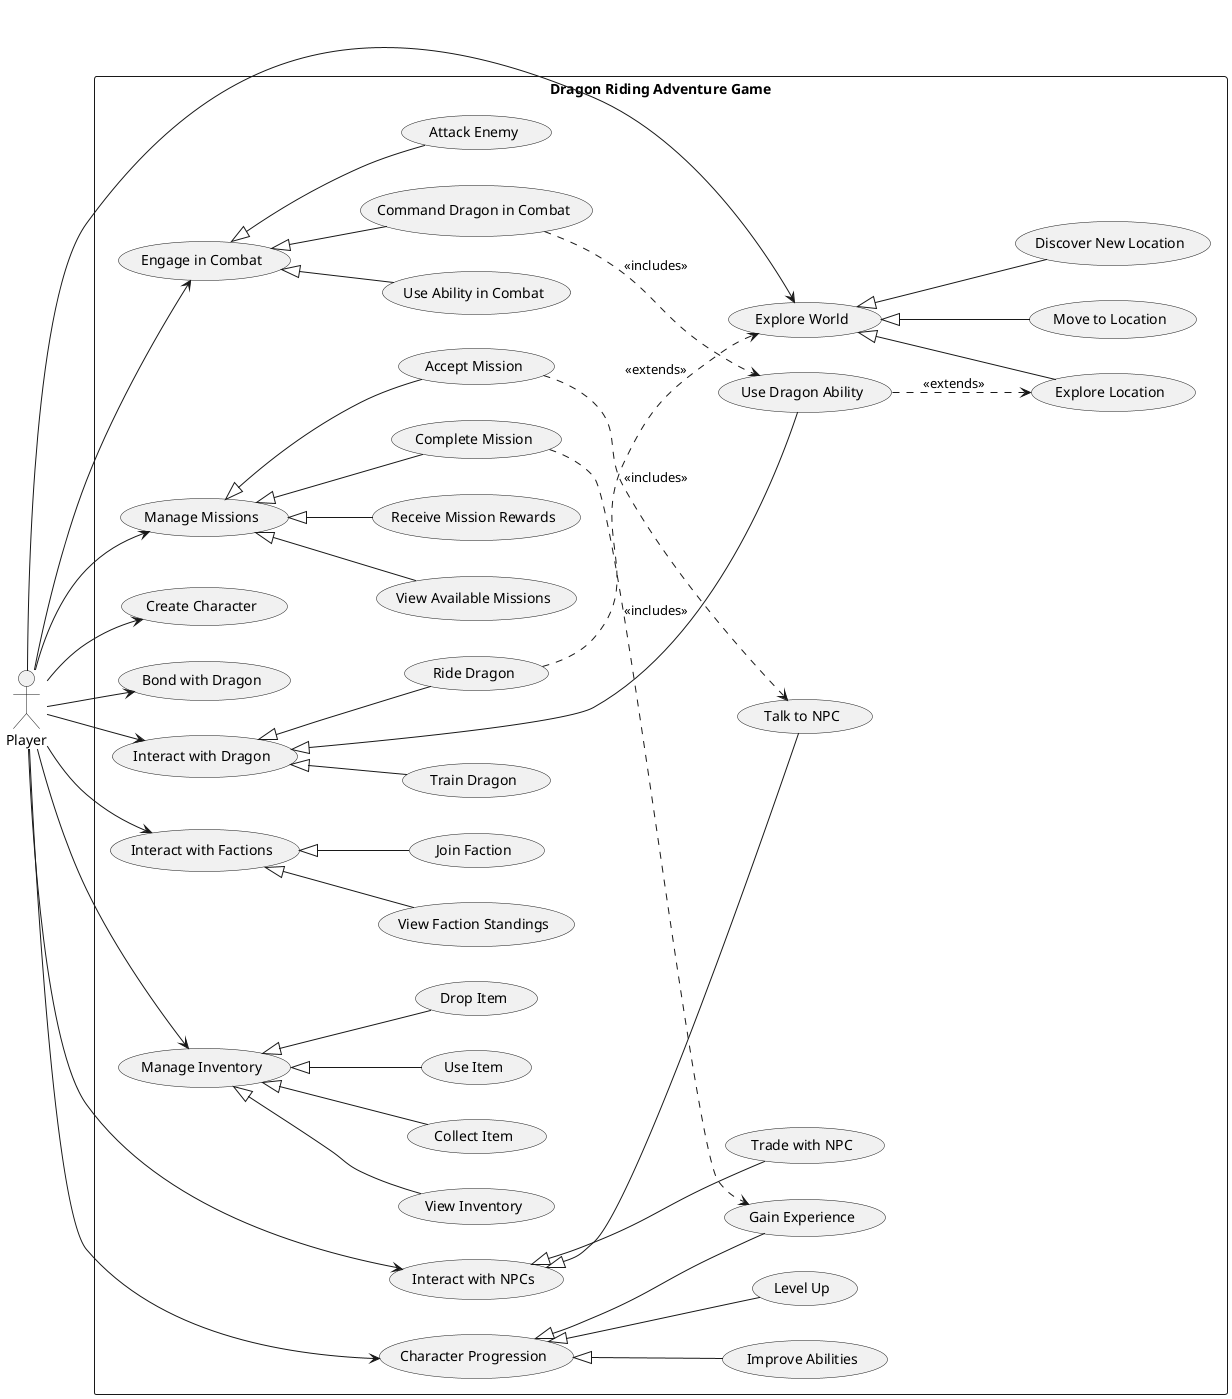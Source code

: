 @startuml
left to right direction
actor Player

rectangle "Dragon Riding Adventure Game" {
  usecase "Create Character" as UC1
  usecase "Bond with Dragon" as UC2
  usecase "Explore World" as UC3
  usecase "Move to Location" as UC3_1
  usecase "Explore Location" as UC3_2
  usecase "Discover New Location" as UC3_3
  usecase "Interact with Dragon" as UC4
  usecase "Ride Dragon" as UC4_1
  usecase "Train Dragon" as UC4_2
  usecase "Use Dragon Ability" as UC4_3
  usecase "Interact with Factions" as UC5
  usecase "Join Faction" as UC5_1
  usecase "View Faction Standings" as UC5_2
  usecase "Manage Inventory" as UC6
  usecase "Collect Item" as UC6_1
  usecase "Use Item" as UC6_2
  usecase "Drop Item" as UC6_3
  usecase "View Inventory" as UC6_4
  usecase "Engage in Combat" as UC7
  usecase "Attack Enemy" as UC7_1
  usecase "Use Ability in Combat" as UC7_2
  usecase "Command Dragon in Combat" as UC7_3
  usecase "Character Progression" as UC8
  usecase "Gain Experience" as UC8_1
  usecase "Level Up" as UC8_2
  usecase "Improve Abilities" as UC8_3
  usecase "Interact with NPCs" as UC9
  usecase "Talk to NPC" as UC9_1
  usecase "Trade with NPC" as UC9_2
  usecase "Manage Missions" as UC10
  usecase "View Available Missions" as UC10_1
  usecase "Accept Mission" as UC10_2
  usecase "Complete Mission" as UC10_3
  usecase "Receive Mission Rewards" as UC10_4
}

Player --> UC1
Player --> UC2
Player --> UC3
UC3 <|-- UC3_1
UC3 <|-- UC3_2
UC3 <|-- UC3_3
Player --> UC4
UC4 <|-- UC4_1
UC4 <|-- UC4_2
UC4 <|-- UC4_3
Player --> UC5
UC5 <|-- UC5_1
UC5 <|-- UC5_2
Player --> UC6
UC6 <|-- UC6_1
UC6 <|-- UC6_2
UC6 <|-- UC6_3
UC6 <|-- UC6_4
Player --> UC7
UC7 <|-- UC7_1
UC7 <|-- UC7_2
UC7 <|-- UC7_3
Player --> UC8
UC8 <|-- UC8_1
UC8 <|-- UC8_2
UC8 <|-- UC8_3
Player --> UC9
UC9 <|-- UC9_1
UC9 <|-- UC9_2
Player --> UC10
UC10 <|-- UC10_1
UC10 <|-- UC10_2
UC10 <|-- UC10_3
UC10 <|-- UC10_4

UC4_1 ..> UC3 : <<extends>>
UC4_3 ..> UC3_2 : <<extends>>
UC7_3 ..> UC4_3 : <<includes>>
UC10_2 ..> UC9_1 : <<includes>>
UC10_3 ..> UC8_1 : <<includes>>
@enduml
